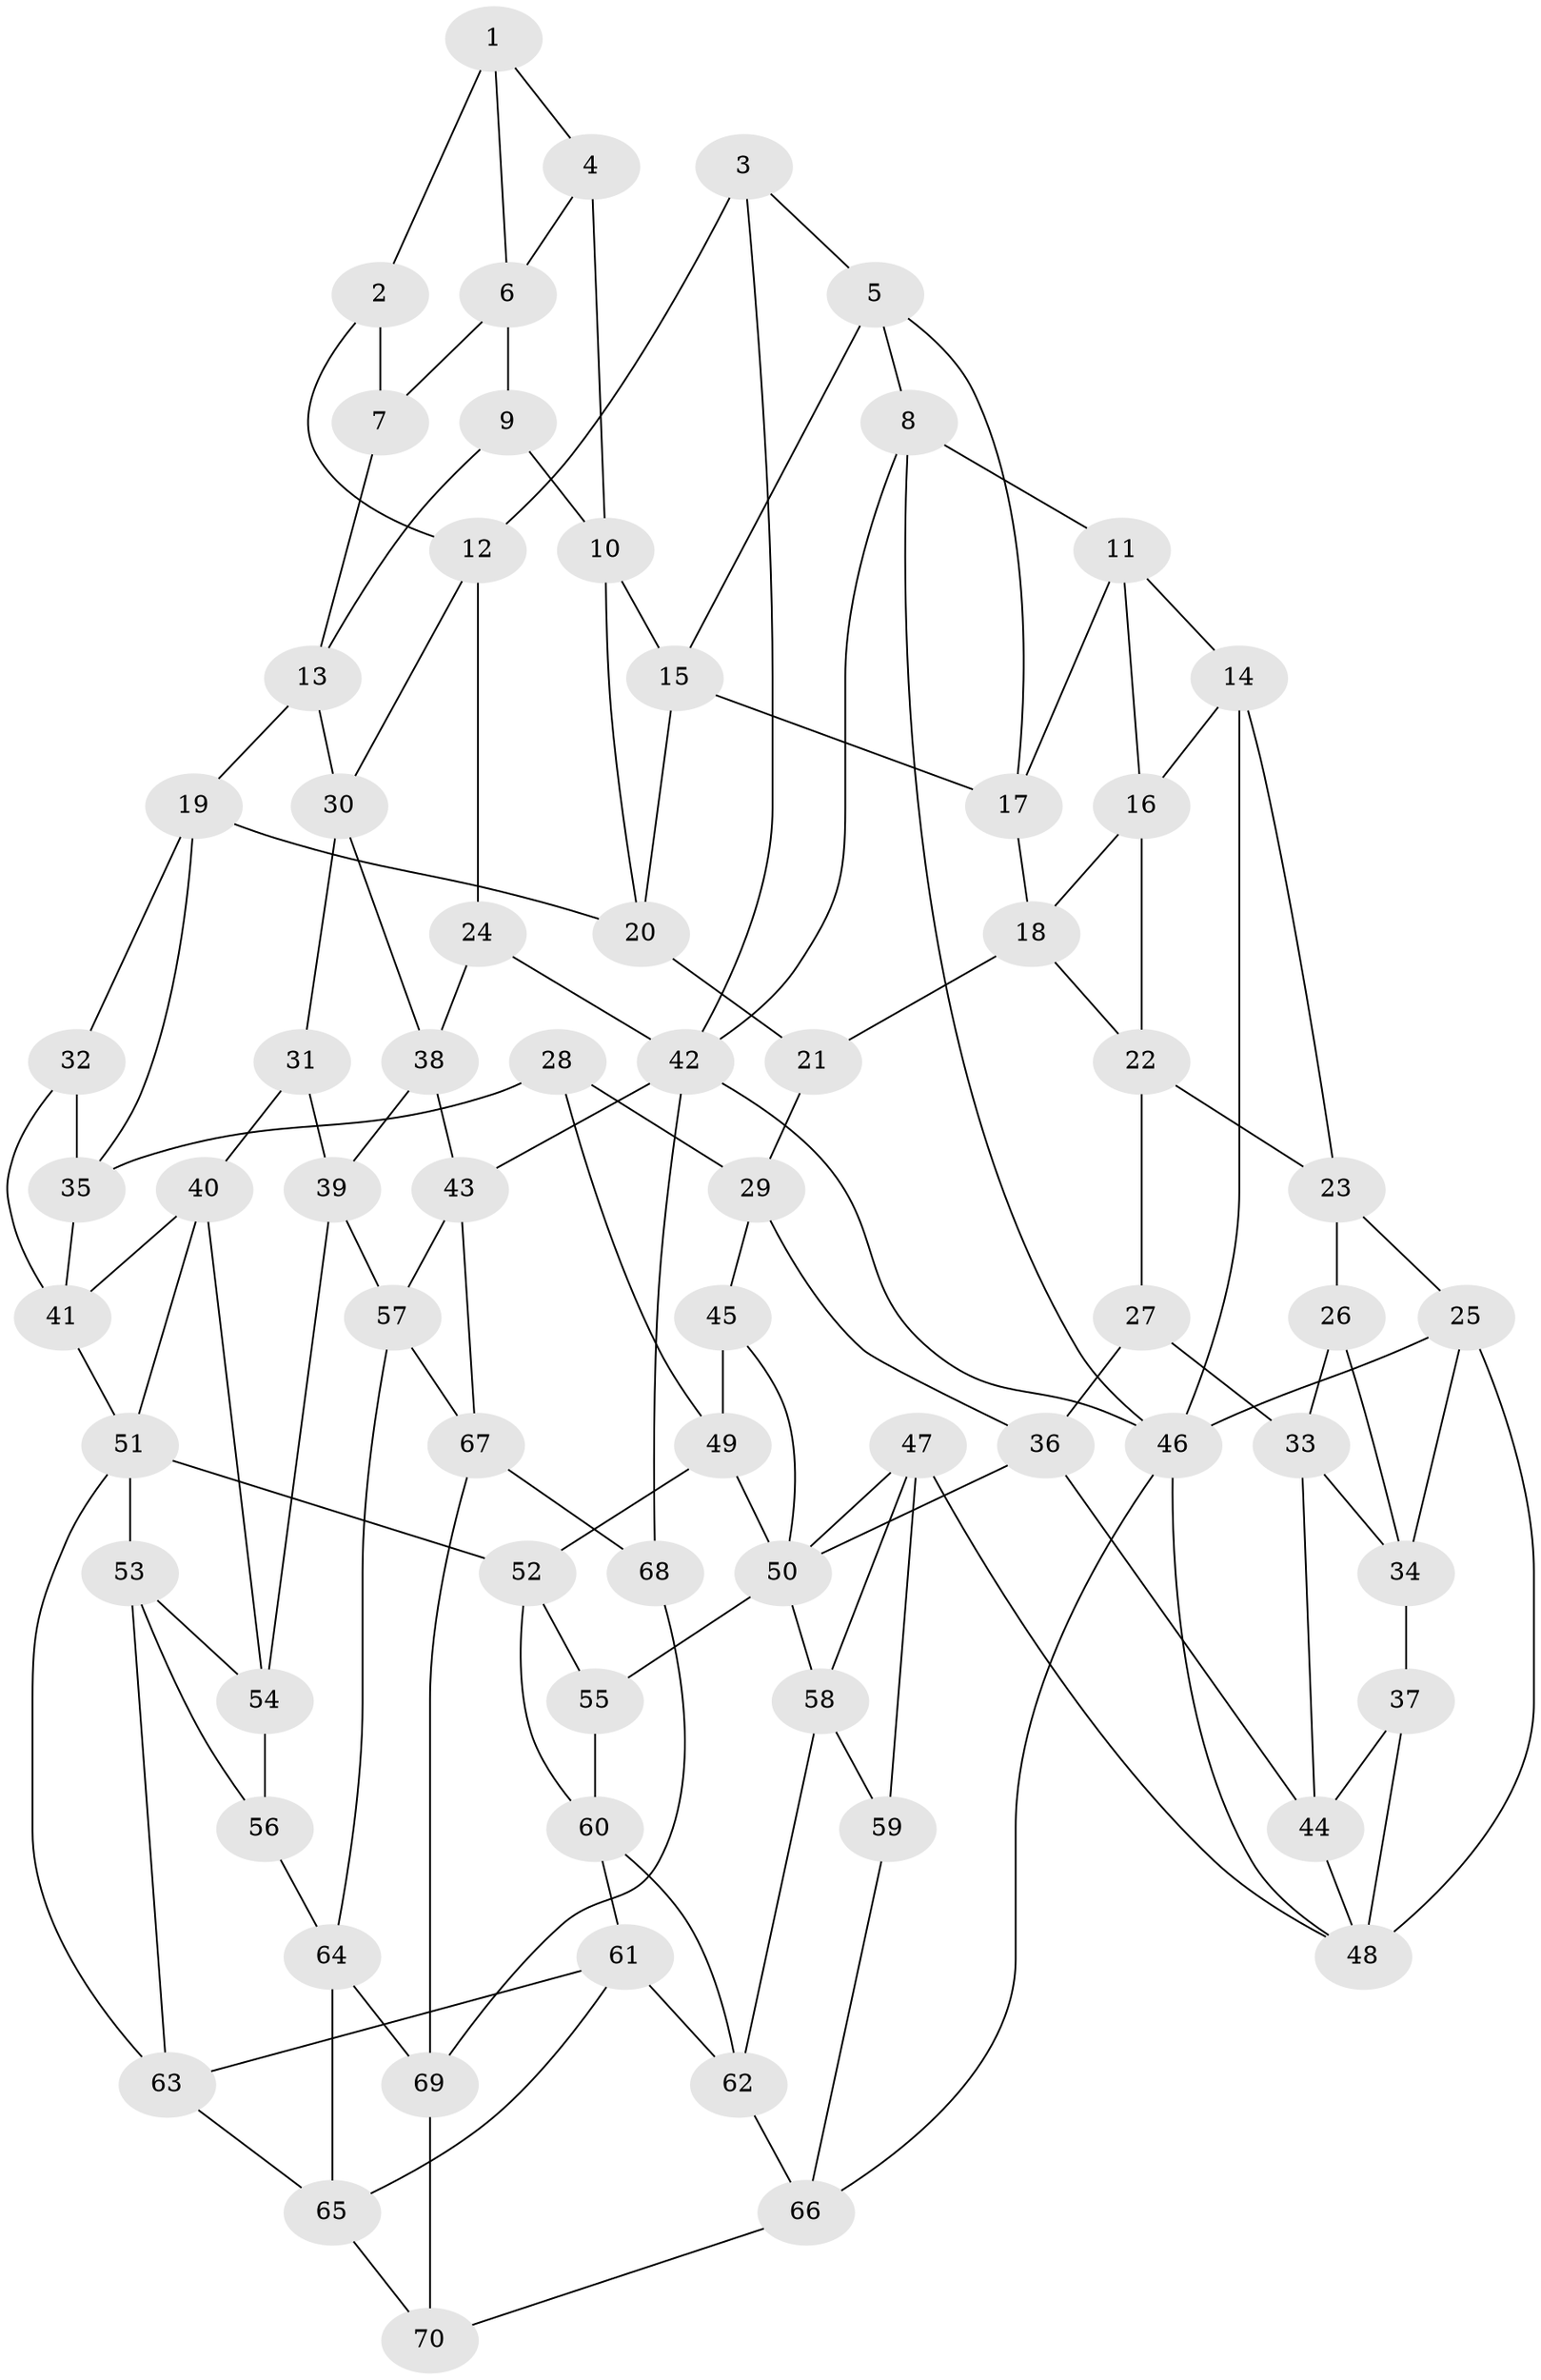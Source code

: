 // original degree distribution, {3: 0.014388489208633094, 4: 0.23741007194244604, 5: 0.5323741007194245, 6: 0.2158273381294964}
// Generated by graph-tools (version 1.1) at 2025/51/03/09/25 03:51:09]
// undirected, 70 vertices, 134 edges
graph export_dot {
graph [start="1"]
  node [color=gray90,style=filled];
  1;
  2;
  3;
  4;
  5;
  6;
  7;
  8;
  9;
  10;
  11;
  12;
  13;
  14;
  15;
  16;
  17;
  18;
  19;
  20;
  21;
  22;
  23;
  24;
  25;
  26;
  27;
  28;
  29;
  30;
  31;
  32;
  33;
  34;
  35;
  36;
  37;
  38;
  39;
  40;
  41;
  42;
  43;
  44;
  45;
  46;
  47;
  48;
  49;
  50;
  51;
  52;
  53;
  54;
  55;
  56;
  57;
  58;
  59;
  60;
  61;
  62;
  63;
  64;
  65;
  66;
  67;
  68;
  69;
  70;
  1 -- 2 [weight=1.0];
  1 -- 4 [weight=1.0];
  1 -- 6 [weight=1.0];
  2 -- 7 [weight=2.0];
  2 -- 12 [weight=1.0];
  3 -- 5 [weight=1.0];
  3 -- 12 [weight=1.0];
  3 -- 42 [weight=1.0];
  4 -- 6 [weight=1.0];
  4 -- 10 [weight=1.0];
  5 -- 8 [weight=1.0];
  5 -- 15 [weight=1.0];
  5 -- 17 [weight=1.0];
  6 -- 7 [weight=1.0];
  6 -- 9 [weight=1.0];
  7 -- 13 [weight=1.0];
  8 -- 11 [weight=1.0];
  8 -- 42 [weight=1.0];
  8 -- 46 [weight=1.0];
  9 -- 10 [weight=1.0];
  9 -- 13 [weight=1.0];
  10 -- 15 [weight=1.0];
  10 -- 20 [weight=1.0];
  11 -- 14 [weight=1.0];
  11 -- 16 [weight=1.0];
  11 -- 17 [weight=1.0];
  12 -- 24 [weight=1.0];
  12 -- 30 [weight=1.0];
  13 -- 19 [weight=1.0];
  13 -- 30 [weight=1.0];
  14 -- 16 [weight=1.0];
  14 -- 23 [weight=1.0];
  14 -- 46 [weight=1.0];
  15 -- 17 [weight=1.0];
  15 -- 20 [weight=1.0];
  16 -- 18 [weight=1.0];
  16 -- 22 [weight=1.0];
  17 -- 18 [weight=1.0];
  18 -- 21 [weight=1.0];
  18 -- 22 [weight=1.0];
  19 -- 20 [weight=1.0];
  19 -- 32 [weight=1.0];
  19 -- 35 [weight=1.0];
  20 -- 21 [weight=1.0];
  21 -- 29 [weight=1.0];
  22 -- 23 [weight=1.0];
  22 -- 27 [weight=1.0];
  23 -- 25 [weight=1.0];
  23 -- 26 [weight=1.0];
  24 -- 38 [weight=1.0];
  24 -- 42 [weight=1.0];
  25 -- 34 [weight=1.0];
  25 -- 46 [weight=1.0];
  25 -- 48 [weight=1.0];
  26 -- 33 [weight=1.0];
  26 -- 34 [weight=1.0];
  27 -- 33 [weight=1.0];
  27 -- 36 [weight=1.0];
  28 -- 29 [weight=1.0];
  28 -- 35 [weight=1.0];
  28 -- 49 [weight=1.0];
  29 -- 36 [weight=1.0];
  29 -- 45 [weight=1.0];
  30 -- 31 [weight=1.0];
  30 -- 38 [weight=1.0];
  31 -- 39 [weight=1.0];
  31 -- 40 [weight=1.0];
  32 -- 35 [weight=1.0];
  32 -- 41 [weight=1.0];
  33 -- 34 [weight=1.0];
  33 -- 44 [weight=1.0];
  34 -- 37 [weight=1.0];
  35 -- 41 [weight=1.0];
  36 -- 44 [weight=1.0];
  36 -- 50 [weight=1.0];
  37 -- 44 [weight=1.0];
  37 -- 48 [weight=2.0];
  38 -- 39 [weight=1.0];
  38 -- 43 [weight=1.0];
  39 -- 54 [weight=1.0];
  39 -- 57 [weight=1.0];
  40 -- 41 [weight=1.0];
  40 -- 51 [weight=1.0];
  40 -- 54 [weight=1.0];
  41 -- 51 [weight=1.0];
  42 -- 43 [weight=1.0];
  42 -- 46 [weight=1.0];
  42 -- 68 [weight=1.0];
  43 -- 57 [weight=1.0];
  43 -- 67 [weight=1.0];
  44 -- 48 [weight=1.0];
  45 -- 49 [weight=2.0];
  45 -- 50 [weight=1.0];
  46 -- 48 [weight=1.0];
  46 -- 66 [weight=1.0];
  47 -- 48 [weight=1.0];
  47 -- 50 [weight=1.0];
  47 -- 58 [weight=1.0];
  47 -- 59 [weight=1.0];
  49 -- 50 [weight=1.0];
  49 -- 52 [weight=2.0];
  50 -- 55 [weight=1.0];
  50 -- 58 [weight=1.0];
  51 -- 52 [weight=2.0];
  51 -- 53 [weight=1.0];
  51 -- 63 [weight=1.0];
  52 -- 55 [weight=1.0];
  52 -- 60 [weight=1.0];
  53 -- 54 [weight=1.0];
  53 -- 56 [weight=1.0];
  53 -- 63 [weight=1.0];
  54 -- 56 [weight=1.0];
  55 -- 60 [weight=1.0];
  56 -- 64 [weight=1.0];
  57 -- 64 [weight=1.0];
  57 -- 67 [weight=1.0];
  58 -- 59 [weight=1.0];
  58 -- 62 [weight=1.0];
  59 -- 66 [weight=1.0];
  60 -- 61 [weight=1.0];
  60 -- 62 [weight=1.0];
  61 -- 62 [weight=1.0];
  61 -- 63 [weight=1.0];
  61 -- 65 [weight=1.0];
  62 -- 66 [weight=1.0];
  63 -- 65 [weight=1.0];
  64 -- 65 [weight=1.0];
  64 -- 69 [weight=1.0];
  65 -- 70 [weight=1.0];
  66 -- 70 [weight=1.0];
  67 -- 68 [weight=1.0];
  67 -- 69 [weight=1.0];
  68 -- 69 [weight=1.0];
  69 -- 70 [weight=1.0];
}
